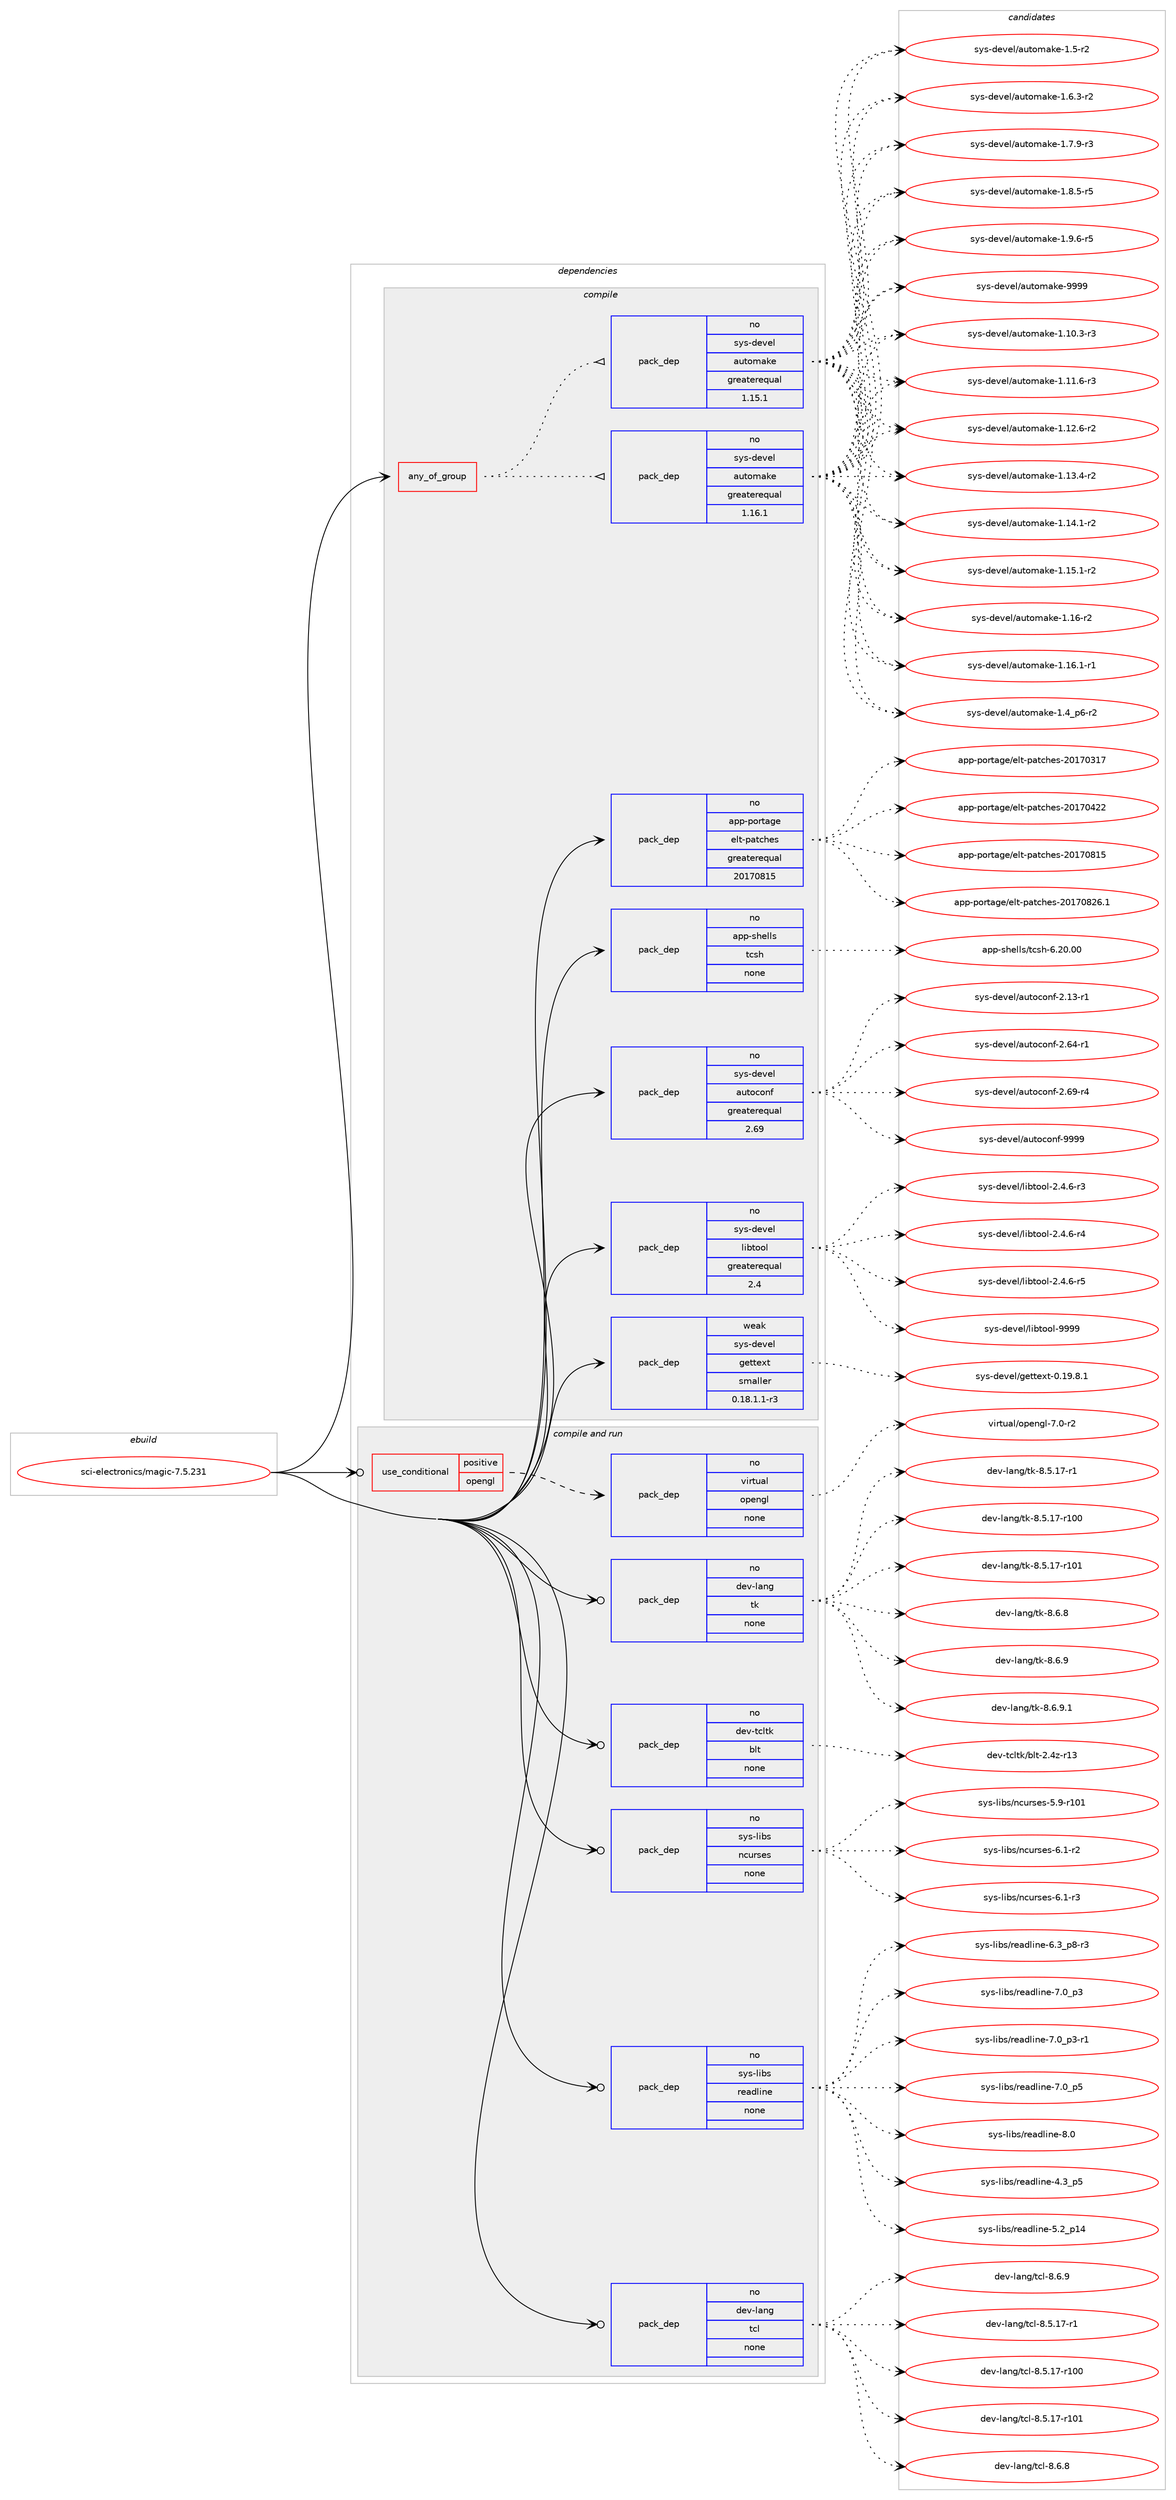 digraph prolog {

# *************
# Graph options
# *************

newrank=true;
concentrate=true;
compound=true;
graph [rankdir=LR,fontname=Helvetica,fontsize=10,ranksep=1.5];#, ranksep=2.5, nodesep=0.2];
edge  [arrowhead=vee];
node  [fontname=Helvetica,fontsize=10];

# **********
# The ebuild
# **********

subgraph cluster_leftcol {
color=gray;
rank=same;
label=<<i>ebuild</i>>;
id [label="sci-electronics/magic-7.5.231", color=red, width=4, href="../sci-electronics/magic-7.5.231.svg"];
}

# ****************
# The dependencies
# ****************

subgraph cluster_midcol {
color=gray;
label=<<i>dependencies</i>>;
subgraph cluster_compile {
fillcolor="#eeeeee";
style=filled;
label=<<i>compile</i>>;
subgraph any26822 {
dependency1689810 [label=<<TABLE BORDER="0" CELLBORDER="1" CELLSPACING="0" CELLPADDING="4"><TR><TD CELLPADDING="10">any_of_group</TD></TR></TABLE>>, shape=none, color=red];subgraph pack1209506 {
dependency1689811 [label=<<TABLE BORDER="0" CELLBORDER="1" CELLSPACING="0" CELLPADDING="4" WIDTH="220"><TR><TD ROWSPAN="6" CELLPADDING="30">pack_dep</TD></TR><TR><TD WIDTH="110">no</TD></TR><TR><TD>sys-devel</TD></TR><TR><TD>automake</TD></TR><TR><TD>greaterequal</TD></TR><TR><TD>1.16.1</TD></TR></TABLE>>, shape=none, color=blue];
}
dependency1689810:e -> dependency1689811:w [weight=20,style="dotted",arrowhead="oinv"];
subgraph pack1209507 {
dependency1689812 [label=<<TABLE BORDER="0" CELLBORDER="1" CELLSPACING="0" CELLPADDING="4" WIDTH="220"><TR><TD ROWSPAN="6" CELLPADDING="30">pack_dep</TD></TR><TR><TD WIDTH="110">no</TD></TR><TR><TD>sys-devel</TD></TR><TR><TD>automake</TD></TR><TR><TD>greaterequal</TD></TR><TR><TD>1.15.1</TD></TR></TABLE>>, shape=none, color=blue];
}
dependency1689810:e -> dependency1689812:w [weight=20,style="dotted",arrowhead="oinv"];
}
id:e -> dependency1689810:w [weight=20,style="solid",arrowhead="vee"];
subgraph pack1209508 {
dependency1689813 [label=<<TABLE BORDER="0" CELLBORDER="1" CELLSPACING="0" CELLPADDING="4" WIDTH="220"><TR><TD ROWSPAN="6" CELLPADDING="30">pack_dep</TD></TR><TR><TD WIDTH="110">no</TD></TR><TR><TD>app-portage</TD></TR><TR><TD>elt-patches</TD></TR><TR><TD>greaterequal</TD></TR><TR><TD>20170815</TD></TR></TABLE>>, shape=none, color=blue];
}
id:e -> dependency1689813:w [weight=20,style="solid",arrowhead="vee"];
subgraph pack1209509 {
dependency1689814 [label=<<TABLE BORDER="0" CELLBORDER="1" CELLSPACING="0" CELLPADDING="4" WIDTH="220"><TR><TD ROWSPAN="6" CELLPADDING="30">pack_dep</TD></TR><TR><TD WIDTH="110">no</TD></TR><TR><TD>app-shells</TD></TR><TR><TD>tcsh</TD></TR><TR><TD>none</TD></TR><TR><TD></TD></TR></TABLE>>, shape=none, color=blue];
}
id:e -> dependency1689814:w [weight=20,style="solid",arrowhead="vee"];
subgraph pack1209510 {
dependency1689815 [label=<<TABLE BORDER="0" CELLBORDER="1" CELLSPACING="0" CELLPADDING="4" WIDTH="220"><TR><TD ROWSPAN="6" CELLPADDING="30">pack_dep</TD></TR><TR><TD WIDTH="110">no</TD></TR><TR><TD>sys-devel</TD></TR><TR><TD>autoconf</TD></TR><TR><TD>greaterequal</TD></TR><TR><TD>2.69</TD></TR></TABLE>>, shape=none, color=blue];
}
id:e -> dependency1689815:w [weight=20,style="solid",arrowhead="vee"];
subgraph pack1209511 {
dependency1689816 [label=<<TABLE BORDER="0" CELLBORDER="1" CELLSPACING="0" CELLPADDING="4" WIDTH="220"><TR><TD ROWSPAN="6" CELLPADDING="30">pack_dep</TD></TR><TR><TD WIDTH="110">no</TD></TR><TR><TD>sys-devel</TD></TR><TR><TD>libtool</TD></TR><TR><TD>greaterequal</TD></TR><TR><TD>2.4</TD></TR></TABLE>>, shape=none, color=blue];
}
id:e -> dependency1689816:w [weight=20,style="solid",arrowhead="vee"];
subgraph pack1209512 {
dependency1689817 [label=<<TABLE BORDER="0" CELLBORDER="1" CELLSPACING="0" CELLPADDING="4" WIDTH="220"><TR><TD ROWSPAN="6" CELLPADDING="30">pack_dep</TD></TR><TR><TD WIDTH="110">weak</TD></TR><TR><TD>sys-devel</TD></TR><TR><TD>gettext</TD></TR><TR><TD>smaller</TD></TR><TR><TD>0.18.1.1-r3</TD></TR></TABLE>>, shape=none, color=blue];
}
id:e -> dependency1689817:w [weight=20,style="solid",arrowhead="vee"];
}
subgraph cluster_compileandrun {
fillcolor="#eeeeee";
style=filled;
label=<<i>compile and run</i>>;
subgraph cond452630 {
dependency1689818 [label=<<TABLE BORDER="0" CELLBORDER="1" CELLSPACING="0" CELLPADDING="4"><TR><TD ROWSPAN="3" CELLPADDING="10">use_conditional</TD></TR><TR><TD>positive</TD></TR><TR><TD>opengl</TD></TR></TABLE>>, shape=none, color=red];
subgraph pack1209513 {
dependency1689819 [label=<<TABLE BORDER="0" CELLBORDER="1" CELLSPACING="0" CELLPADDING="4" WIDTH="220"><TR><TD ROWSPAN="6" CELLPADDING="30">pack_dep</TD></TR><TR><TD WIDTH="110">no</TD></TR><TR><TD>virtual</TD></TR><TR><TD>opengl</TD></TR><TR><TD>none</TD></TR><TR><TD></TD></TR></TABLE>>, shape=none, color=blue];
}
dependency1689818:e -> dependency1689819:w [weight=20,style="dashed",arrowhead="vee"];
}
id:e -> dependency1689818:w [weight=20,style="solid",arrowhead="odotvee"];
subgraph pack1209514 {
dependency1689820 [label=<<TABLE BORDER="0" CELLBORDER="1" CELLSPACING="0" CELLPADDING="4" WIDTH="220"><TR><TD ROWSPAN="6" CELLPADDING="30">pack_dep</TD></TR><TR><TD WIDTH="110">no</TD></TR><TR><TD>dev-lang</TD></TR><TR><TD>tcl</TD></TR><TR><TD>none</TD></TR><TR><TD></TD></TR></TABLE>>, shape=none, color=blue];
}
id:e -> dependency1689820:w [weight=20,style="solid",arrowhead="odotvee"];
subgraph pack1209515 {
dependency1689821 [label=<<TABLE BORDER="0" CELLBORDER="1" CELLSPACING="0" CELLPADDING="4" WIDTH="220"><TR><TD ROWSPAN="6" CELLPADDING="30">pack_dep</TD></TR><TR><TD WIDTH="110">no</TD></TR><TR><TD>dev-lang</TD></TR><TR><TD>tk</TD></TR><TR><TD>none</TD></TR><TR><TD></TD></TR></TABLE>>, shape=none, color=blue];
}
id:e -> dependency1689821:w [weight=20,style="solid",arrowhead="odotvee"];
subgraph pack1209516 {
dependency1689822 [label=<<TABLE BORDER="0" CELLBORDER="1" CELLSPACING="0" CELLPADDING="4" WIDTH="220"><TR><TD ROWSPAN="6" CELLPADDING="30">pack_dep</TD></TR><TR><TD WIDTH="110">no</TD></TR><TR><TD>dev-tcltk</TD></TR><TR><TD>blt</TD></TR><TR><TD>none</TD></TR><TR><TD></TD></TR></TABLE>>, shape=none, color=blue];
}
id:e -> dependency1689822:w [weight=20,style="solid",arrowhead="odotvee"];
subgraph pack1209517 {
dependency1689823 [label=<<TABLE BORDER="0" CELLBORDER="1" CELLSPACING="0" CELLPADDING="4" WIDTH="220"><TR><TD ROWSPAN="6" CELLPADDING="30">pack_dep</TD></TR><TR><TD WIDTH="110">no</TD></TR><TR><TD>sys-libs</TD></TR><TR><TD>ncurses</TD></TR><TR><TD>none</TD></TR><TR><TD></TD></TR></TABLE>>, shape=none, color=blue];
}
id:e -> dependency1689823:w [weight=20,style="solid",arrowhead="odotvee"];
subgraph pack1209518 {
dependency1689824 [label=<<TABLE BORDER="0" CELLBORDER="1" CELLSPACING="0" CELLPADDING="4" WIDTH="220"><TR><TD ROWSPAN="6" CELLPADDING="30">pack_dep</TD></TR><TR><TD WIDTH="110">no</TD></TR><TR><TD>sys-libs</TD></TR><TR><TD>readline</TD></TR><TR><TD>none</TD></TR><TR><TD></TD></TR></TABLE>>, shape=none, color=blue];
}
id:e -> dependency1689824:w [weight=20,style="solid",arrowhead="odotvee"];
}
subgraph cluster_run {
fillcolor="#eeeeee";
style=filled;
label=<<i>run</i>>;
}
}

# **************
# The candidates
# **************

subgraph cluster_choices {
rank=same;
color=gray;
label=<<i>candidates</i>>;

subgraph choice1209506 {
color=black;
nodesep=1;
choice11512111545100101118101108479711711611110997107101454946494846514511451 [label="sys-devel/automake-1.10.3-r3", color=red, width=4,href="../sys-devel/automake-1.10.3-r3.svg"];
choice11512111545100101118101108479711711611110997107101454946494946544511451 [label="sys-devel/automake-1.11.6-r3", color=red, width=4,href="../sys-devel/automake-1.11.6-r3.svg"];
choice11512111545100101118101108479711711611110997107101454946495046544511450 [label="sys-devel/automake-1.12.6-r2", color=red, width=4,href="../sys-devel/automake-1.12.6-r2.svg"];
choice11512111545100101118101108479711711611110997107101454946495146524511450 [label="sys-devel/automake-1.13.4-r2", color=red, width=4,href="../sys-devel/automake-1.13.4-r2.svg"];
choice11512111545100101118101108479711711611110997107101454946495246494511450 [label="sys-devel/automake-1.14.1-r2", color=red, width=4,href="../sys-devel/automake-1.14.1-r2.svg"];
choice11512111545100101118101108479711711611110997107101454946495346494511450 [label="sys-devel/automake-1.15.1-r2", color=red, width=4,href="../sys-devel/automake-1.15.1-r2.svg"];
choice1151211154510010111810110847971171161111099710710145494649544511450 [label="sys-devel/automake-1.16-r2", color=red, width=4,href="../sys-devel/automake-1.16-r2.svg"];
choice11512111545100101118101108479711711611110997107101454946495446494511449 [label="sys-devel/automake-1.16.1-r1", color=red, width=4,href="../sys-devel/automake-1.16.1-r1.svg"];
choice115121115451001011181011084797117116111109971071014549465295112544511450 [label="sys-devel/automake-1.4_p6-r2", color=red, width=4,href="../sys-devel/automake-1.4_p6-r2.svg"];
choice11512111545100101118101108479711711611110997107101454946534511450 [label="sys-devel/automake-1.5-r2", color=red, width=4,href="../sys-devel/automake-1.5-r2.svg"];
choice115121115451001011181011084797117116111109971071014549465446514511450 [label="sys-devel/automake-1.6.3-r2", color=red, width=4,href="../sys-devel/automake-1.6.3-r2.svg"];
choice115121115451001011181011084797117116111109971071014549465546574511451 [label="sys-devel/automake-1.7.9-r3", color=red, width=4,href="../sys-devel/automake-1.7.9-r3.svg"];
choice115121115451001011181011084797117116111109971071014549465646534511453 [label="sys-devel/automake-1.8.5-r5", color=red, width=4,href="../sys-devel/automake-1.8.5-r5.svg"];
choice115121115451001011181011084797117116111109971071014549465746544511453 [label="sys-devel/automake-1.9.6-r5", color=red, width=4,href="../sys-devel/automake-1.9.6-r5.svg"];
choice115121115451001011181011084797117116111109971071014557575757 [label="sys-devel/automake-9999", color=red, width=4,href="../sys-devel/automake-9999.svg"];
dependency1689811:e -> choice11512111545100101118101108479711711611110997107101454946494846514511451:w [style=dotted,weight="100"];
dependency1689811:e -> choice11512111545100101118101108479711711611110997107101454946494946544511451:w [style=dotted,weight="100"];
dependency1689811:e -> choice11512111545100101118101108479711711611110997107101454946495046544511450:w [style=dotted,weight="100"];
dependency1689811:e -> choice11512111545100101118101108479711711611110997107101454946495146524511450:w [style=dotted,weight="100"];
dependency1689811:e -> choice11512111545100101118101108479711711611110997107101454946495246494511450:w [style=dotted,weight="100"];
dependency1689811:e -> choice11512111545100101118101108479711711611110997107101454946495346494511450:w [style=dotted,weight="100"];
dependency1689811:e -> choice1151211154510010111810110847971171161111099710710145494649544511450:w [style=dotted,weight="100"];
dependency1689811:e -> choice11512111545100101118101108479711711611110997107101454946495446494511449:w [style=dotted,weight="100"];
dependency1689811:e -> choice115121115451001011181011084797117116111109971071014549465295112544511450:w [style=dotted,weight="100"];
dependency1689811:e -> choice11512111545100101118101108479711711611110997107101454946534511450:w [style=dotted,weight="100"];
dependency1689811:e -> choice115121115451001011181011084797117116111109971071014549465446514511450:w [style=dotted,weight="100"];
dependency1689811:e -> choice115121115451001011181011084797117116111109971071014549465546574511451:w [style=dotted,weight="100"];
dependency1689811:e -> choice115121115451001011181011084797117116111109971071014549465646534511453:w [style=dotted,weight="100"];
dependency1689811:e -> choice115121115451001011181011084797117116111109971071014549465746544511453:w [style=dotted,weight="100"];
dependency1689811:e -> choice115121115451001011181011084797117116111109971071014557575757:w [style=dotted,weight="100"];
}
subgraph choice1209507 {
color=black;
nodesep=1;
choice11512111545100101118101108479711711611110997107101454946494846514511451 [label="sys-devel/automake-1.10.3-r3", color=red, width=4,href="../sys-devel/automake-1.10.3-r3.svg"];
choice11512111545100101118101108479711711611110997107101454946494946544511451 [label="sys-devel/automake-1.11.6-r3", color=red, width=4,href="../sys-devel/automake-1.11.6-r3.svg"];
choice11512111545100101118101108479711711611110997107101454946495046544511450 [label="sys-devel/automake-1.12.6-r2", color=red, width=4,href="../sys-devel/automake-1.12.6-r2.svg"];
choice11512111545100101118101108479711711611110997107101454946495146524511450 [label="sys-devel/automake-1.13.4-r2", color=red, width=4,href="../sys-devel/automake-1.13.4-r2.svg"];
choice11512111545100101118101108479711711611110997107101454946495246494511450 [label="sys-devel/automake-1.14.1-r2", color=red, width=4,href="../sys-devel/automake-1.14.1-r2.svg"];
choice11512111545100101118101108479711711611110997107101454946495346494511450 [label="sys-devel/automake-1.15.1-r2", color=red, width=4,href="../sys-devel/automake-1.15.1-r2.svg"];
choice1151211154510010111810110847971171161111099710710145494649544511450 [label="sys-devel/automake-1.16-r2", color=red, width=4,href="../sys-devel/automake-1.16-r2.svg"];
choice11512111545100101118101108479711711611110997107101454946495446494511449 [label="sys-devel/automake-1.16.1-r1", color=red, width=4,href="../sys-devel/automake-1.16.1-r1.svg"];
choice115121115451001011181011084797117116111109971071014549465295112544511450 [label="sys-devel/automake-1.4_p6-r2", color=red, width=4,href="../sys-devel/automake-1.4_p6-r2.svg"];
choice11512111545100101118101108479711711611110997107101454946534511450 [label="sys-devel/automake-1.5-r2", color=red, width=4,href="../sys-devel/automake-1.5-r2.svg"];
choice115121115451001011181011084797117116111109971071014549465446514511450 [label="sys-devel/automake-1.6.3-r2", color=red, width=4,href="../sys-devel/automake-1.6.3-r2.svg"];
choice115121115451001011181011084797117116111109971071014549465546574511451 [label="sys-devel/automake-1.7.9-r3", color=red, width=4,href="../sys-devel/automake-1.7.9-r3.svg"];
choice115121115451001011181011084797117116111109971071014549465646534511453 [label="sys-devel/automake-1.8.5-r5", color=red, width=4,href="../sys-devel/automake-1.8.5-r5.svg"];
choice115121115451001011181011084797117116111109971071014549465746544511453 [label="sys-devel/automake-1.9.6-r5", color=red, width=4,href="../sys-devel/automake-1.9.6-r5.svg"];
choice115121115451001011181011084797117116111109971071014557575757 [label="sys-devel/automake-9999", color=red, width=4,href="../sys-devel/automake-9999.svg"];
dependency1689812:e -> choice11512111545100101118101108479711711611110997107101454946494846514511451:w [style=dotted,weight="100"];
dependency1689812:e -> choice11512111545100101118101108479711711611110997107101454946494946544511451:w [style=dotted,weight="100"];
dependency1689812:e -> choice11512111545100101118101108479711711611110997107101454946495046544511450:w [style=dotted,weight="100"];
dependency1689812:e -> choice11512111545100101118101108479711711611110997107101454946495146524511450:w [style=dotted,weight="100"];
dependency1689812:e -> choice11512111545100101118101108479711711611110997107101454946495246494511450:w [style=dotted,weight="100"];
dependency1689812:e -> choice11512111545100101118101108479711711611110997107101454946495346494511450:w [style=dotted,weight="100"];
dependency1689812:e -> choice1151211154510010111810110847971171161111099710710145494649544511450:w [style=dotted,weight="100"];
dependency1689812:e -> choice11512111545100101118101108479711711611110997107101454946495446494511449:w [style=dotted,weight="100"];
dependency1689812:e -> choice115121115451001011181011084797117116111109971071014549465295112544511450:w [style=dotted,weight="100"];
dependency1689812:e -> choice11512111545100101118101108479711711611110997107101454946534511450:w [style=dotted,weight="100"];
dependency1689812:e -> choice115121115451001011181011084797117116111109971071014549465446514511450:w [style=dotted,weight="100"];
dependency1689812:e -> choice115121115451001011181011084797117116111109971071014549465546574511451:w [style=dotted,weight="100"];
dependency1689812:e -> choice115121115451001011181011084797117116111109971071014549465646534511453:w [style=dotted,weight="100"];
dependency1689812:e -> choice115121115451001011181011084797117116111109971071014549465746544511453:w [style=dotted,weight="100"];
dependency1689812:e -> choice115121115451001011181011084797117116111109971071014557575757:w [style=dotted,weight="100"];
}
subgraph choice1209508 {
color=black;
nodesep=1;
choice97112112451121111141169710310147101108116451129711699104101115455048495548514955 [label="app-portage/elt-patches-20170317", color=red, width=4,href="../app-portage/elt-patches-20170317.svg"];
choice97112112451121111141169710310147101108116451129711699104101115455048495548525050 [label="app-portage/elt-patches-20170422", color=red, width=4,href="../app-portage/elt-patches-20170422.svg"];
choice97112112451121111141169710310147101108116451129711699104101115455048495548564953 [label="app-portage/elt-patches-20170815", color=red, width=4,href="../app-portage/elt-patches-20170815.svg"];
choice971121124511211111411697103101471011081164511297116991041011154550484955485650544649 [label="app-portage/elt-patches-20170826.1", color=red, width=4,href="../app-portage/elt-patches-20170826.1.svg"];
dependency1689813:e -> choice97112112451121111141169710310147101108116451129711699104101115455048495548514955:w [style=dotted,weight="100"];
dependency1689813:e -> choice97112112451121111141169710310147101108116451129711699104101115455048495548525050:w [style=dotted,weight="100"];
dependency1689813:e -> choice97112112451121111141169710310147101108116451129711699104101115455048495548564953:w [style=dotted,weight="100"];
dependency1689813:e -> choice971121124511211111411697103101471011081164511297116991041011154550484955485650544649:w [style=dotted,weight="100"];
}
subgraph choice1209509 {
color=black;
nodesep=1;
choice971121124511510410110810811547116991151044554465048464848 [label="app-shells/tcsh-6.20.00", color=red, width=4,href="../app-shells/tcsh-6.20.00.svg"];
dependency1689814:e -> choice971121124511510410110810811547116991151044554465048464848:w [style=dotted,weight="100"];
}
subgraph choice1209510 {
color=black;
nodesep=1;
choice1151211154510010111810110847971171161119911111010245504649514511449 [label="sys-devel/autoconf-2.13-r1", color=red, width=4,href="../sys-devel/autoconf-2.13-r1.svg"];
choice1151211154510010111810110847971171161119911111010245504654524511449 [label="sys-devel/autoconf-2.64-r1", color=red, width=4,href="../sys-devel/autoconf-2.64-r1.svg"];
choice1151211154510010111810110847971171161119911111010245504654574511452 [label="sys-devel/autoconf-2.69-r4", color=red, width=4,href="../sys-devel/autoconf-2.69-r4.svg"];
choice115121115451001011181011084797117116111991111101024557575757 [label="sys-devel/autoconf-9999", color=red, width=4,href="../sys-devel/autoconf-9999.svg"];
dependency1689815:e -> choice1151211154510010111810110847971171161119911111010245504649514511449:w [style=dotted,weight="100"];
dependency1689815:e -> choice1151211154510010111810110847971171161119911111010245504654524511449:w [style=dotted,weight="100"];
dependency1689815:e -> choice1151211154510010111810110847971171161119911111010245504654574511452:w [style=dotted,weight="100"];
dependency1689815:e -> choice115121115451001011181011084797117116111991111101024557575757:w [style=dotted,weight="100"];
}
subgraph choice1209511 {
color=black;
nodesep=1;
choice1151211154510010111810110847108105981161111111084550465246544511451 [label="sys-devel/libtool-2.4.6-r3", color=red, width=4,href="../sys-devel/libtool-2.4.6-r3.svg"];
choice1151211154510010111810110847108105981161111111084550465246544511452 [label="sys-devel/libtool-2.4.6-r4", color=red, width=4,href="../sys-devel/libtool-2.4.6-r4.svg"];
choice1151211154510010111810110847108105981161111111084550465246544511453 [label="sys-devel/libtool-2.4.6-r5", color=red, width=4,href="../sys-devel/libtool-2.4.6-r5.svg"];
choice1151211154510010111810110847108105981161111111084557575757 [label="sys-devel/libtool-9999", color=red, width=4,href="../sys-devel/libtool-9999.svg"];
dependency1689816:e -> choice1151211154510010111810110847108105981161111111084550465246544511451:w [style=dotted,weight="100"];
dependency1689816:e -> choice1151211154510010111810110847108105981161111111084550465246544511452:w [style=dotted,weight="100"];
dependency1689816:e -> choice1151211154510010111810110847108105981161111111084550465246544511453:w [style=dotted,weight="100"];
dependency1689816:e -> choice1151211154510010111810110847108105981161111111084557575757:w [style=dotted,weight="100"];
}
subgraph choice1209512 {
color=black;
nodesep=1;
choice1151211154510010111810110847103101116116101120116454846495746564649 [label="sys-devel/gettext-0.19.8.1", color=red, width=4,href="../sys-devel/gettext-0.19.8.1.svg"];
dependency1689817:e -> choice1151211154510010111810110847103101116116101120116454846495746564649:w [style=dotted,weight="100"];
}
subgraph choice1209513 {
color=black;
nodesep=1;
choice1181051141161179710847111112101110103108455546484511450 [label="virtual/opengl-7.0-r2", color=red, width=4,href="../virtual/opengl-7.0-r2.svg"];
dependency1689819:e -> choice1181051141161179710847111112101110103108455546484511450:w [style=dotted,weight="100"];
}
subgraph choice1209514 {
color=black;
nodesep=1;
choice10010111845108971101034711699108455646534649554511449 [label="dev-lang/tcl-8.5.17-r1", color=red, width=4,href="../dev-lang/tcl-8.5.17-r1.svg"];
choice100101118451089711010347116991084556465346495545114494848 [label="dev-lang/tcl-8.5.17-r100", color=red, width=4,href="../dev-lang/tcl-8.5.17-r100.svg"];
choice100101118451089711010347116991084556465346495545114494849 [label="dev-lang/tcl-8.5.17-r101", color=red, width=4,href="../dev-lang/tcl-8.5.17-r101.svg"];
choice10010111845108971101034711699108455646544656 [label="dev-lang/tcl-8.6.8", color=red, width=4,href="../dev-lang/tcl-8.6.8.svg"];
choice10010111845108971101034711699108455646544657 [label="dev-lang/tcl-8.6.9", color=red, width=4,href="../dev-lang/tcl-8.6.9.svg"];
dependency1689820:e -> choice10010111845108971101034711699108455646534649554511449:w [style=dotted,weight="100"];
dependency1689820:e -> choice100101118451089711010347116991084556465346495545114494848:w [style=dotted,weight="100"];
dependency1689820:e -> choice100101118451089711010347116991084556465346495545114494849:w [style=dotted,weight="100"];
dependency1689820:e -> choice10010111845108971101034711699108455646544656:w [style=dotted,weight="100"];
dependency1689820:e -> choice10010111845108971101034711699108455646544657:w [style=dotted,weight="100"];
}
subgraph choice1209515 {
color=black;
nodesep=1;
choice100101118451089711010347116107455646534649554511449 [label="dev-lang/tk-8.5.17-r1", color=red, width=4,href="../dev-lang/tk-8.5.17-r1.svg"];
choice1001011184510897110103471161074556465346495545114494848 [label="dev-lang/tk-8.5.17-r100", color=red, width=4,href="../dev-lang/tk-8.5.17-r100.svg"];
choice1001011184510897110103471161074556465346495545114494849 [label="dev-lang/tk-8.5.17-r101", color=red, width=4,href="../dev-lang/tk-8.5.17-r101.svg"];
choice100101118451089711010347116107455646544656 [label="dev-lang/tk-8.6.8", color=red, width=4,href="../dev-lang/tk-8.6.8.svg"];
choice100101118451089711010347116107455646544657 [label="dev-lang/tk-8.6.9", color=red, width=4,href="../dev-lang/tk-8.6.9.svg"];
choice1001011184510897110103471161074556465446574649 [label="dev-lang/tk-8.6.9.1", color=red, width=4,href="../dev-lang/tk-8.6.9.1.svg"];
dependency1689821:e -> choice100101118451089711010347116107455646534649554511449:w [style=dotted,weight="100"];
dependency1689821:e -> choice1001011184510897110103471161074556465346495545114494848:w [style=dotted,weight="100"];
dependency1689821:e -> choice1001011184510897110103471161074556465346495545114494849:w [style=dotted,weight="100"];
dependency1689821:e -> choice100101118451089711010347116107455646544656:w [style=dotted,weight="100"];
dependency1689821:e -> choice100101118451089711010347116107455646544657:w [style=dotted,weight="100"];
dependency1689821:e -> choice1001011184510897110103471161074556465446574649:w [style=dotted,weight="100"];
}
subgraph choice1209516 {
color=black;
nodesep=1;
choice1001011184511699108116107479810811645504652122451144951 [label="dev-tcltk/blt-2.4z-r13", color=red, width=4,href="../dev-tcltk/blt-2.4z-r13.svg"];
dependency1689822:e -> choice1001011184511699108116107479810811645504652122451144951:w [style=dotted,weight="100"];
}
subgraph choice1209517 {
color=black;
nodesep=1;
choice115121115451081059811547110991171141151011154553465745114494849 [label="sys-libs/ncurses-5.9-r101", color=red, width=4,href="../sys-libs/ncurses-5.9-r101.svg"];
choice11512111545108105981154711099117114115101115455446494511450 [label="sys-libs/ncurses-6.1-r2", color=red, width=4,href="../sys-libs/ncurses-6.1-r2.svg"];
choice11512111545108105981154711099117114115101115455446494511451 [label="sys-libs/ncurses-6.1-r3", color=red, width=4,href="../sys-libs/ncurses-6.1-r3.svg"];
dependency1689823:e -> choice115121115451081059811547110991171141151011154553465745114494849:w [style=dotted,weight="100"];
dependency1689823:e -> choice11512111545108105981154711099117114115101115455446494511450:w [style=dotted,weight="100"];
dependency1689823:e -> choice11512111545108105981154711099117114115101115455446494511451:w [style=dotted,weight="100"];
}
subgraph choice1209518 {
color=black;
nodesep=1;
choice11512111545108105981154711410197100108105110101455246519511253 [label="sys-libs/readline-4.3_p5", color=red, width=4,href="../sys-libs/readline-4.3_p5.svg"];
choice1151211154510810598115471141019710010810511010145534650951124952 [label="sys-libs/readline-5.2_p14", color=red, width=4,href="../sys-libs/readline-5.2_p14.svg"];
choice115121115451081059811547114101971001081051101014554465195112564511451 [label="sys-libs/readline-6.3_p8-r3", color=red, width=4,href="../sys-libs/readline-6.3_p8-r3.svg"];
choice11512111545108105981154711410197100108105110101455546489511251 [label="sys-libs/readline-7.0_p3", color=red, width=4,href="../sys-libs/readline-7.0_p3.svg"];
choice115121115451081059811547114101971001081051101014555464895112514511449 [label="sys-libs/readline-7.0_p3-r1", color=red, width=4,href="../sys-libs/readline-7.0_p3-r1.svg"];
choice11512111545108105981154711410197100108105110101455546489511253 [label="sys-libs/readline-7.0_p5", color=red, width=4,href="../sys-libs/readline-7.0_p5.svg"];
choice1151211154510810598115471141019710010810511010145564648 [label="sys-libs/readline-8.0", color=red, width=4,href="../sys-libs/readline-8.0.svg"];
dependency1689824:e -> choice11512111545108105981154711410197100108105110101455246519511253:w [style=dotted,weight="100"];
dependency1689824:e -> choice1151211154510810598115471141019710010810511010145534650951124952:w [style=dotted,weight="100"];
dependency1689824:e -> choice115121115451081059811547114101971001081051101014554465195112564511451:w [style=dotted,weight="100"];
dependency1689824:e -> choice11512111545108105981154711410197100108105110101455546489511251:w [style=dotted,weight="100"];
dependency1689824:e -> choice115121115451081059811547114101971001081051101014555464895112514511449:w [style=dotted,weight="100"];
dependency1689824:e -> choice11512111545108105981154711410197100108105110101455546489511253:w [style=dotted,weight="100"];
dependency1689824:e -> choice1151211154510810598115471141019710010810511010145564648:w [style=dotted,weight="100"];
}
}

}
